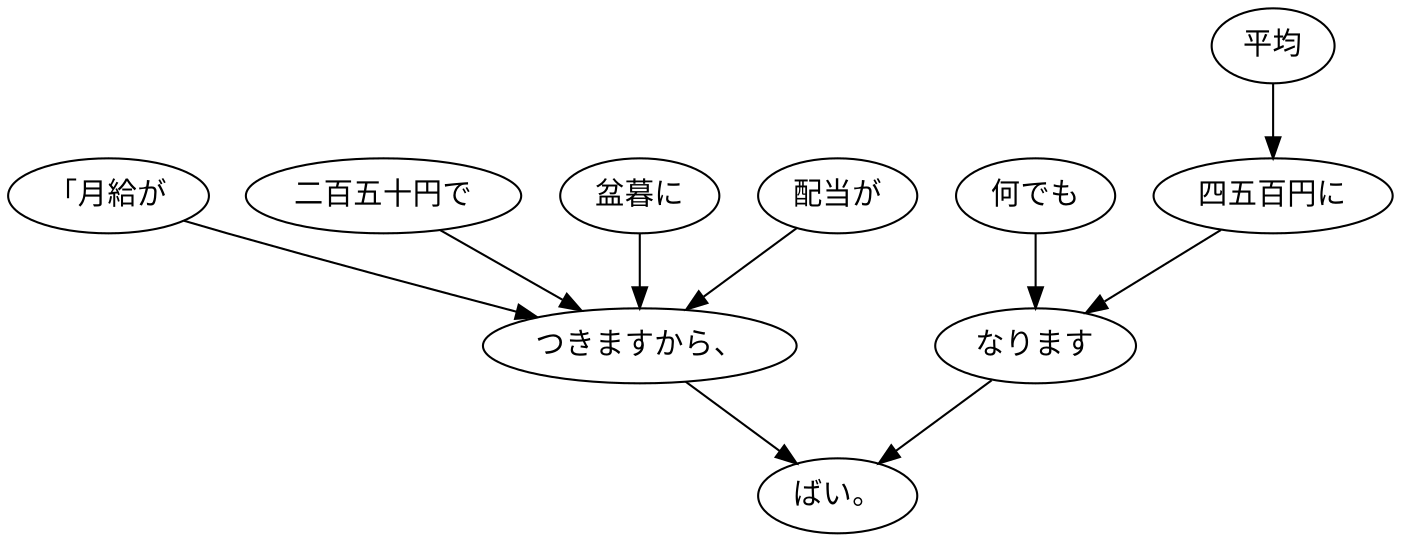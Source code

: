 digraph graph3138 {
	node0 [label="「月給が"];
	node1 [label="二百五十円で"];
	node2 [label="盆暮に"];
	node3 [label="配当が"];
	node4 [label="つきますから、"];
	node5 [label="何でも"];
	node6 [label="平均"];
	node7 [label="四五百円に"];
	node8 [label="なります"];
	node9 [label="ばい。"];
	node0 -> node4;
	node1 -> node4;
	node2 -> node4;
	node3 -> node4;
	node4 -> node9;
	node5 -> node8;
	node6 -> node7;
	node7 -> node8;
	node8 -> node9;
}
